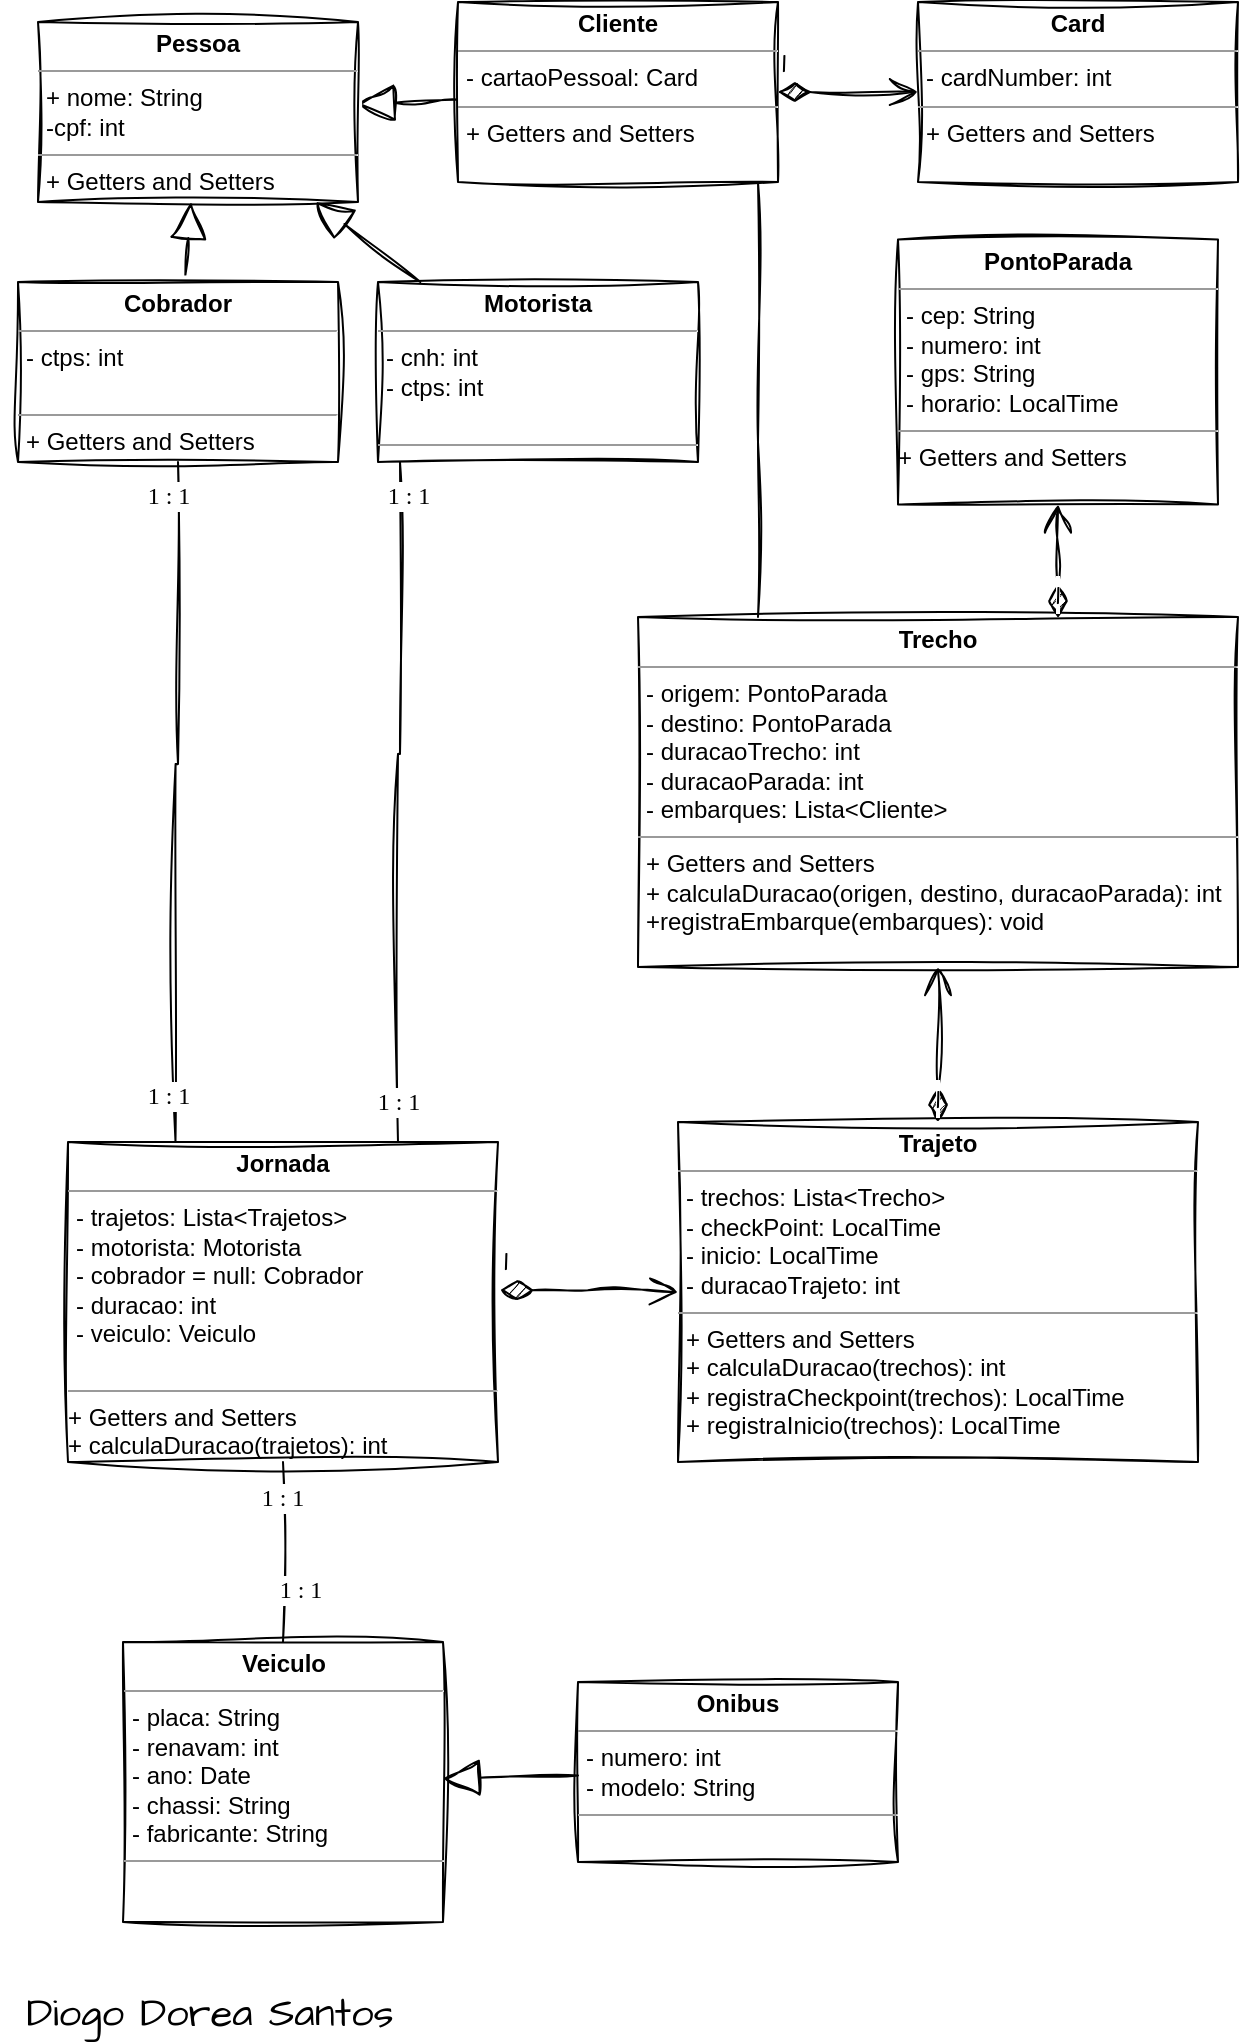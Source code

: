 <mxfile version="22.1.17" type="device">
  <diagram id="C5RBs43oDa-KdzZeNtuy" name="Page-1">
    <mxGraphModel dx="1905" dy="889" grid="1" gridSize="10" guides="1" tooltips="1" connect="1" arrows="1" fold="1" page="1" pageScale="1" pageWidth="827" pageHeight="1169" math="0" shadow="0">
      <root>
        <mxCell id="WIyWlLk6GJQsqaUBKTNV-0" />
        <mxCell id="WIyWlLk6GJQsqaUBKTNV-1" parent="WIyWlLk6GJQsqaUBKTNV-0" />
        <mxCell id="Lx20ibSjkrS44dgdSxu4-35" value="" style="endArrow=block;endSize=16;endFill=0;html=1;rounded=0;sketch=1;hachureGap=4;jiggle=2;curveFitting=1;fontFamily=Architects Daughter;fontSource=https%3A%2F%2Ffonts.googleapis.com%2Fcss%3Ffamily%3DArchitects%2BDaughter;fontSize=16;" parent="WIyWlLk6GJQsqaUBKTNV-1" source="78EbUsVve7RjscqQhvTT-13" target="78EbUsVve7RjscqQhvTT-10" edge="1">
          <mxGeometry width="160" relative="1" as="geometry">
            <mxPoint x="730" y="800" as="sourcePoint" />
            <mxPoint x="890" y="800" as="targetPoint" />
          </mxGeometry>
        </mxCell>
        <mxCell id="Lx20ibSjkrS44dgdSxu4-39" value="" style="endArrow=block;endSize=16;endFill=0;html=1;rounded=0;sketch=1;hachureGap=4;jiggle=2;curveFitting=1;fontFamily=Architects Daughter;fontSource=https%3A%2F%2Ffonts.googleapis.com%2Fcss%3Ffamily%3DArchitects%2BDaughter;fontSize=16;" parent="WIyWlLk6GJQsqaUBKTNV-1" source="78EbUsVve7RjscqQhvTT-14" target="78EbUsVve7RjscqQhvTT-10" edge="1">
          <mxGeometry width="160" relative="1" as="geometry">
            <mxPoint x="220" y="590" as="sourcePoint" />
            <mxPoint x="371" y="548" as="targetPoint" />
          </mxGeometry>
        </mxCell>
        <mxCell id="Lx20ibSjkrS44dgdSxu4-43" value="" style="endArrow=block;endSize=16;endFill=0;html=1;rounded=0;sketch=1;hachureGap=4;jiggle=2;curveFitting=1;fontFamily=Architects Daughter;fontSource=https%3A%2F%2Ffonts.googleapis.com%2Fcss%3Ffamily%3DArchitects%2BDaughter;fontSize=16;" parent="WIyWlLk6GJQsqaUBKTNV-1" source="78EbUsVve7RjscqQhvTT-11" target="78EbUsVve7RjscqQhvTT-10" edge="1">
          <mxGeometry width="160" relative="1" as="geometry">
            <mxPoint x="280" y="630" as="sourcePoint" />
            <mxPoint x="176" y="548" as="targetPoint" />
          </mxGeometry>
        </mxCell>
        <mxCell id="Lx20ibSjkrS44dgdSxu4-51" value="1" style="endArrow=open;html=1;endSize=12;startArrow=diamondThin;startSize=14;startFill=1;edgeStyle=orthogonalEdgeStyle;align=left;verticalAlign=bottom;rounded=0;sketch=1;hachureGap=4;jiggle=2;curveFitting=1;fontFamily=Architects Daughter;fontSource=https%3A%2F%2Ffonts.googleapis.com%2Fcss%3Ffamily%3DArchitects%2BDaughter;fontSize=16;" parent="WIyWlLk6GJQsqaUBKTNV-1" source="78EbUsVve7RjscqQhvTT-11" target="78EbUsVve7RjscqQhvTT-12" edge="1">
          <mxGeometry x="-1" y="3" relative="1" as="geometry">
            <mxPoint x="730" y="570" as="sourcePoint" />
            <mxPoint x="470" y="250" as="targetPoint" />
          </mxGeometry>
        </mxCell>
        <mxCell id="78EbUsVve7RjscqQhvTT-10" value="&lt;p style=&quot;margin:0px;margin-top:4px;text-align:center;&quot;&gt;&lt;b&gt;Pessoa&lt;/b&gt;&lt;/p&gt;&lt;hr size=&quot;1&quot;&gt;&lt;p style=&quot;margin:0px;margin-left:4px;&quot;&gt;+ nome: String&lt;/p&gt;&lt;p style=&quot;margin:0px;margin-left:4px;&quot;&gt;-cpf: int&lt;/p&gt;&lt;hr size=&quot;1&quot;&gt;&lt;p style=&quot;margin:0px;margin-left:4px;&quot;&gt;+ Getters and Setters&lt;br&gt;&lt;/p&gt;" style="verticalAlign=top;align=left;overflow=fill;fontSize=12;fontFamily=Helvetica;html=1;whiteSpace=wrap;sketch=1;hachureGap=4;jiggle=2;curveFitting=1;fontSource=https%3A%2F%2Ffonts.googleapis.com%2Fcss%3Ffamily%3DArchitects%2BDaughter;" vertex="1" parent="WIyWlLk6GJQsqaUBKTNV-1">
          <mxGeometry x="30" y="30" width="160" height="90" as="geometry" />
        </mxCell>
        <mxCell id="78EbUsVve7RjscqQhvTT-11" value="&lt;p style=&quot;margin:0px;margin-top:4px;text-align:center;&quot;&gt;&lt;b&gt;Cliente&lt;/b&gt;&lt;/p&gt;&lt;hr size=&quot;1&quot;&gt;&lt;p style=&quot;margin:0px;margin-left:4px;&quot;&gt;- cartaoPessoal: Card&lt;/p&gt;&lt;hr size=&quot;1&quot;&gt;&lt;p style=&quot;margin:0px;margin-left:4px;&quot;&gt;+ Getters and Setters&lt;/p&gt;" style="verticalAlign=top;align=left;overflow=fill;fontSize=12;fontFamily=Helvetica;html=1;whiteSpace=wrap;sketch=1;hachureGap=4;jiggle=2;curveFitting=1;fontSource=https%3A%2F%2Ffonts.googleapis.com%2Fcss%3Ffamily%3DArchitects%2BDaughter;" vertex="1" parent="WIyWlLk6GJQsqaUBKTNV-1">
          <mxGeometry x="240" y="20" width="160" height="90" as="geometry" />
        </mxCell>
        <mxCell id="78EbUsVve7RjscqQhvTT-12" value="&lt;p style=&quot;margin:0px;margin-top:4px;text-align:center;&quot;&gt;&lt;b&gt;Card&lt;/b&gt;&lt;/p&gt;&lt;hr size=&quot;1&quot;&gt;&lt;p style=&quot;margin:0px;margin-left:4px;&quot;&gt;- cardNumber: int&lt;/p&gt;&lt;hr size=&quot;1&quot;&gt;&lt;p style=&quot;margin:0px;margin-left:4px;&quot;&gt;+ Getters and Setters&lt;br&gt;&lt;/p&gt;" style="verticalAlign=top;align=left;overflow=fill;fontSize=12;fontFamily=Helvetica;html=1;whiteSpace=wrap;sketch=1;hachureGap=4;jiggle=2;curveFitting=1;fontSource=https%3A%2F%2Ffonts.googleapis.com%2Fcss%3Ffamily%3DArchitects%2BDaughter;" vertex="1" parent="WIyWlLk6GJQsqaUBKTNV-1">
          <mxGeometry x="470" y="20" width="160" height="90" as="geometry" />
        </mxCell>
        <mxCell id="78EbUsVve7RjscqQhvTT-13" value="&lt;p style=&quot;margin:0px;margin-top:4px;text-align:center;&quot;&gt;&lt;b&gt;Motorista&lt;/b&gt;&lt;/p&gt;&lt;hr size=&quot;1&quot;&gt;&lt;p style=&quot;margin:0px;margin-left:4px;&quot;&gt;- cnh: int&lt;/p&gt;&lt;p style=&quot;margin:0px;margin-left:4px;&quot;&gt;- ctps: int&lt;/p&gt;&lt;p style=&quot;margin:0px;margin-left:4px;&quot;&gt;&lt;br&gt;&lt;/p&gt;&lt;hr size=&quot;1&quot;&gt;&lt;p style=&quot;margin:0px;margin-left:4px;&quot;&gt;+ Getters and Setters&lt;br&gt;&lt;/p&gt;" style="verticalAlign=top;align=left;overflow=fill;fontSize=12;fontFamily=Helvetica;html=1;whiteSpace=wrap;sketch=1;hachureGap=4;jiggle=2;curveFitting=1;fontSource=https%3A%2F%2Ffonts.googleapis.com%2Fcss%3Ffamily%3DArchitects%2BDaughter;" vertex="1" parent="WIyWlLk6GJQsqaUBKTNV-1">
          <mxGeometry x="200" y="160" width="160" height="90" as="geometry" />
        </mxCell>
        <mxCell id="78EbUsVve7RjscqQhvTT-14" value="&lt;p style=&quot;margin:0px;margin-top:4px;text-align:center;&quot;&gt;&lt;b&gt;Cobrador&lt;/b&gt;&lt;/p&gt;&lt;hr size=&quot;1&quot;&gt;&lt;p style=&quot;margin:0px;margin-left:4px;&quot;&gt;- ctps: int&lt;/p&gt;&lt;p style=&quot;margin:0px;margin-left:4px;&quot;&gt;&lt;br&gt;&lt;/p&gt;&lt;hr size=&quot;1&quot;&gt;&lt;p style=&quot;margin:0px;margin-left:4px;&quot;&gt;+ Getters and Setters&lt;br&gt;&lt;/p&gt;" style="verticalAlign=top;align=left;overflow=fill;fontSize=12;fontFamily=Helvetica;html=1;whiteSpace=wrap;sketch=1;hachureGap=4;jiggle=2;curveFitting=1;fontSource=https%3A%2F%2Ffonts.googleapis.com%2Fcss%3Ffamily%3DArchitects%2BDaughter;" vertex="1" parent="WIyWlLk6GJQsqaUBKTNV-1">
          <mxGeometry x="20" y="160" width="160" height="90" as="geometry" />
        </mxCell>
        <mxCell id="78EbUsVve7RjscqQhvTT-15" value="&lt;p style=&quot;margin:0px;margin-top:4px;text-align:center;&quot;&gt;&lt;b&gt;Veiculo&lt;/b&gt;&lt;/p&gt;&lt;hr size=&quot;1&quot;&gt;&lt;p style=&quot;margin:0px;margin-left:4px;&quot;&gt;- placa: String&lt;/p&gt;&lt;p style=&quot;margin:0px;margin-left:4px;&quot;&gt;- renavam: int&lt;/p&gt;&lt;p style=&quot;margin:0px;margin-left:4px;&quot;&gt;- ano: Date&lt;/p&gt;&lt;p style=&quot;margin:0px;margin-left:4px;&quot;&gt;- chassi: String&lt;/p&gt;&lt;p style=&quot;margin:0px;margin-left:4px;&quot;&gt;- fabricante: String&lt;/p&gt;&lt;hr size=&quot;1&quot;&gt;&lt;p style=&quot;margin:0px;margin-left:4px;&quot;&gt;&lt;br&gt;&lt;/p&gt;" style="verticalAlign=top;align=left;overflow=fill;fontSize=12;fontFamily=Helvetica;html=1;whiteSpace=wrap;sketch=1;hachureGap=4;jiggle=2;curveFitting=1;fontSource=https%3A%2F%2Ffonts.googleapis.com%2Fcss%3Ffamily%3DArchitects%2BDaughter;" vertex="1" parent="WIyWlLk6GJQsqaUBKTNV-1">
          <mxGeometry x="72.5" y="840" width="160" height="140" as="geometry" />
        </mxCell>
        <mxCell id="78EbUsVve7RjscqQhvTT-16" value="&lt;p style=&quot;margin:0px;margin-top:4px;text-align:center;&quot;&gt;&lt;b&gt;Onibus&lt;/b&gt;&lt;/p&gt;&lt;hr size=&quot;1&quot;&gt;&lt;p style=&quot;margin:0px;margin-left:4px;&quot;&gt;- numero: int&lt;/p&gt;&lt;p style=&quot;margin:0px;margin-left:4px;&quot;&gt;- modelo: String&lt;/p&gt;&lt;hr size=&quot;1&quot;&gt;&lt;p style=&quot;margin:0px;margin-left:4px;&quot;&gt;&lt;br&gt;&lt;/p&gt;" style="verticalAlign=top;align=left;overflow=fill;fontSize=12;fontFamily=Helvetica;html=1;whiteSpace=wrap;sketch=1;hachureGap=4;jiggle=2;curveFitting=1;fontSource=https%3A%2F%2Ffonts.googleapis.com%2Fcss%3Ffamily%3DArchitects%2BDaughter;" vertex="1" parent="WIyWlLk6GJQsqaUBKTNV-1">
          <mxGeometry x="300" y="860" width="160" height="90" as="geometry" />
        </mxCell>
        <mxCell id="78EbUsVve7RjscqQhvTT-17" value="" style="endArrow=block;endSize=16;endFill=0;html=1;rounded=0;sketch=1;hachureGap=4;jiggle=2;curveFitting=1;fontFamily=Architects Daughter;fontSource=https%3A%2F%2Ffonts.googleapis.com%2Fcss%3Ffamily%3DArchitects%2BDaughter;fontSize=16;" edge="1" parent="WIyWlLk6GJQsqaUBKTNV-1" source="78EbUsVve7RjscqQhvTT-16" target="78EbUsVve7RjscqQhvTT-15">
          <mxGeometry width="160" relative="1" as="geometry">
            <mxPoint x="231" y="440" as="sourcePoint" />
            <mxPoint x="179" y="400" as="targetPoint" />
          </mxGeometry>
        </mxCell>
        <mxCell id="78EbUsVve7RjscqQhvTT-18" value="&lt;p style=&quot;margin:0px;margin-top:4px;text-align:center;&quot;&gt;&lt;b&gt;PontoParada&lt;/b&gt;&lt;/p&gt;&lt;hr size=&quot;1&quot;&gt;&lt;p style=&quot;margin:0px;margin-left:4px;&quot;&gt;- cep: String&lt;/p&gt;&lt;p style=&quot;margin:0px;margin-left:4px;&quot;&gt;- numero: int&lt;/p&gt;&lt;p style=&quot;margin:0px;margin-left:4px;&quot;&gt;- gps: String&lt;/p&gt;&lt;p style=&quot;margin:0px;margin-left:4px;&quot;&gt;- horario: LocalTime&lt;/p&gt;&lt;hr size=&quot;1&quot;&gt;+ Getters and Setters&lt;p style=&quot;margin:0px;margin-left:4px;&quot;&gt;&lt;br&gt;&lt;/p&gt;" style="verticalAlign=top;align=left;overflow=fill;fontSize=12;fontFamily=Helvetica;html=1;whiteSpace=wrap;sketch=1;hachureGap=4;jiggle=2;curveFitting=1;fontSource=https%3A%2F%2Ffonts.googleapis.com%2Fcss%3Ffamily%3DArchitects%2BDaughter;" vertex="1" parent="WIyWlLk6GJQsqaUBKTNV-1">
          <mxGeometry x="460" y="138.75" width="160" height="132.5" as="geometry" />
        </mxCell>
        <mxCell id="78EbUsVve7RjscqQhvTT-19" value="&lt;p style=&quot;margin:0px;margin-top:4px;text-align:center;&quot;&gt;&lt;b&gt;Trecho&lt;/b&gt;&lt;/p&gt;&lt;hr size=&quot;1&quot;&gt;&lt;p style=&quot;margin:0px;margin-left:4px;&quot;&gt;- origem: PontoParada&lt;/p&gt;&lt;p style=&quot;margin:0px;margin-left:4px;&quot;&gt;- destino: PontoParada&lt;/p&gt;&lt;p style=&quot;margin:0px;margin-left:4px;&quot;&gt;- duracaoTrecho: int&lt;/p&gt;&lt;p style=&quot;margin:0px;margin-left:4px;&quot;&gt;- duracaoParada: int&lt;/p&gt;&lt;p style=&quot;margin:0px;margin-left:4px;&quot;&gt;- embarques: Lista&amp;lt;Cliente&amp;gt;&lt;/p&gt;&lt;hr size=&quot;1&quot;&gt;&lt;p style=&quot;margin:0px;margin-left:4px;&quot;&gt;+ Getters and Setters&lt;br&gt;&lt;/p&gt;&lt;p style=&quot;margin:0px;margin-left:4px;&quot;&gt;+ calculaDuracao(origen, destino, duracaoParada): int&lt;/p&gt;&lt;p style=&quot;margin:0px;margin-left:4px;&quot;&gt;+registraEmbarque(embarques): void&lt;/p&gt;" style="verticalAlign=top;align=left;overflow=fill;fontSize=12;fontFamily=Helvetica;html=1;whiteSpace=wrap;sketch=1;hachureGap=4;jiggle=2;curveFitting=1;fontSource=https%3A%2F%2Ffonts.googleapis.com%2Fcss%3Ffamily%3DArchitects%2BDaughter;" vertex="1" parent="WIyWlLk6GJQsqaUBKTNV-1">
          <mxGeometry x="330" y="327.5" width="300" height="175" as="geometry" />
        </mxCell>
        <mxCell id="78EbUsVve7RjscqQhvTT-22" value="&lt;p style=&quot;margin:0px;margin-top:4px;text-align:center;&quot;&gt;&lt;b&gt;Trajeto&lt;/b&gt;&lt;/p&gt;&lt;hr size=&quot;1&quot;&gt;&lt;p style=&quot;margin:0px;margin-left:4px;&quot;&gt;- trechos: Lista&amp;lt;Trecho&amp;gt;&lt;/p&gt;&lt;p style=&quot;margin:0px;margin-left:4px;&quot;&gt;- checkPoint: LocalTime&lt;/p&gt;&lt;p style=&quot;margin:0px;margin-left:4px;&quot;&gt;- inicio: LocalTime&lt;/p&gt;&lt;p style=&quot;margin:0px;margin-left:4px;&quot;&gt;- duracaoTrajeto: int&lt;/p&gt;&lt;hr size=&quot;1&quot;&gt;&lt;p style=&quot;margin:0px;margin-left:4px;&quot;&gt;+ Getters and Setters&lt;br&gt;&lt;/p&gt;&lt;p style=&quot;margin:0px;margin-left:4px;&quot;&gt;+ calculaDuracao(trechos): int&lt;br&gt;&lt;/p&gt;&lt;p style=&quot;margin:0px;margin-left:4px;&quot;&gt;+ registraCheckpoint(trechos): LocalTime&lt;/p&gt;&lt;p style=&quot;margin:0px;margin-left:4px;&quot;&gt;+ registraInicio(trechos): LocalTime&lt;/p&gt;" style="verticalAlign=top;align=left;overflow=fill;fontSize=12;fontFamily=Helvetica;html=1;whiteSpace=wrap;sketch=1;hachureGap=4;jiggle=2;curveFitting=1;fontSource=https%3A%2F%2Ffonts.googleapis.com%2Fcss%3Ffamily%3DArchitects%2BDaughter;" vertex="1" parent="WIyWlLk6GJQsqaUBKTNV-1">
          <mxGeometry x="350" y="580" width="260" height="170" as="geometry" />
        </mxCell>
        <mxCell id="78EbUsVve7RjscqQhvTT-27" value="" style="endArrow=none;html=1;edgeStyle=orthogonalEdgeStyle;rounded=0;sketch=1;hachureGap=4;jiggle=2;curveFitting=1;fontFamily=Architects Daughter;fontSource=https%3A%2F%2Ffonts.googleapis.com%2Fcss%3Ffamily%3DArchitects%2BDaughter;fontSize=16;" edge="1" parent="WIyWlLk6GJQsqaUBKTNV-1" source="78EbUsVve7RjscqQhvTT-11" target="78EbUsVve7RjscqQhvTT-19">
          <mxGeometry relative="1" as="geometry">
            <mxPoint x="390" y="150" as="sourcePoint" />
            <mxPoint x="780" y="220" as="targetPoint" />
            <Array as="points">
              <mxPoint x="390" y="240" />
              <mxPoint x="390" y="240" />
            </Array>
          </mxGeometry>
        </mxCell>
        <mxCell id="78EbUsVve7RjscqQhvTT-30" value="Diogo Dorea Santos" style="text;html=1;strokeColor=none;fillColor=none;align=center;verticalAlign=middle;whiteSpace=wrap;rounded=0;fontSize=20;fontFamily=Architects Daughter;" vertex="1" parent="WIyWlLk6GJQsqaUBKTNV-1">
          <mxGeometry x="11" y="1010" width="210" height="30" as="geometry" />
        </mxCell>
        <mxCell id="78EbUsVve7RjscqQhvTT-31" value="&lt;p style=&quot;margin:0px;margin-top:4px;text-align:center;&quot;&gt;&lt;b&gt;Jornada&lt;/b&gt;&lt;/p&gt;&lt;hr size=&quot;1&quot;&gt;&lt;p style=&quot;margin:0px;margin-left:4px;&quot;&gt;- trajetos: Lista&amp;lt;Trajetos&amp;gt;&lt;/p&gt;&lt;p style=&quot;margin:0px;margin-left:4px;&quot;&gt;- motorista: Motorista&lt;/p&gt;&lt;p style=&quot;margin:0px;margin-left:4px;&quot;&gt;- cobrador = null: Cobrador&lt;/p&gt;&lt;p style=&quot;margin:0px;margin-left:4px;&quot;&gt;- duracao: int&lt;/p&gt;&lt;p style=&quot;margin:0px;margin-left:4px;&quot;&gt;- veiculo: Veiculo&lt;/p&gt;&lt;p style=&quot;margin:0px;margin-left:4px;&quot;&gt;&lt;br&gt;&lt;/p&gt;&lt;hr size=&quot;1&quot;&gt;+ Getters and Setters&lt;br&gt;+ calculaDuracao(trajetos): int&lt;br&gt;&lt;p style=&quot;margin:0px;margin-left:4px;&quot;&gt;&lt;br&gt;&lt;/p&gt;" style="verticalAlign=top;align=left;overflow=fill;fontSize=12;fontFamily=Helvetica;html=1;whiteSpace=wrap;sketch=1;hachureGap=4;jiggle=2;curveFitting=1;fontSource=https%3A%2F%2Ffonts.googleapis.com%2Fcss%3Ffamily%3DArchitects%2BDaughter;" vertex="1" parent="WIyWlLk6GJQsqaUBKTNV-1">
          <mxGeometry x="45" y="590" width="215" height="160" as="geometry" />
        </mxCell>
        <mxCell id="78EbUsVve7RjscqQhvTT-33" value="" style="endArrow=none;html=1;edgeStyle=orthogonalEdgeStyle;rounded=0;sketch=1;hachureGap=4;jiggle=2;curveFitting=1;fontFamily=Architects Daughter;fontSource=https%3A%2F%2Ffonts.googleapis.com%2Fcss%3Ffamily%3DArchitects%2BDaughter;fontSize=16;exitX=0.5;exitY=1;exitDx=0;exitDy=0;entryX=0.25;entryY=0;entryDx=0;entryDy=0;" edge="1" parent="WIyWlLk6GJQsqaUBKTNV-1" source="78EbUsVve7RjscqQhvTT-14" target="78EbUsVve7RjscqQhvTT-31">
          <mxGeometry relative="1" as="geometry">
            <mxPoint x="99.5" y="271.25" as="sourcePoint" />
            <mxPoint x="99.5" y="489.25" as="targetPoint" />
            <Array as="points">
              <mxPoint x="100" y="401" />
              <mxPoint x="99" y="401" />
            </Array>
          </mxGeometry>
        </mxCell>
        <mxCell id="78EbUsVve7RjscqQhvTT-34" value="" style="endArrow=none;html=1;edgeStyle=orthogonalEdgeStyle;rounded=0;sketch=1;hachureGap=4;jiggle=2;curveFitting=1;fontFamily=Architects Daughter;fontSource=https%3A%2F%2Ffonts.googleapis.com%2Fcss%3Ffamily%3DArchitects%2BDaughter;fontSize=16;" edge="1" parent="WIyWlLk6GJQsqaUBKTNV-1" source="78EbUsVve7RjscqQhvTT-13" target="78EbUsVve7RjscqQhvTT-31">
          <mxGeometry relative="1" as="geometry">
            <mxPoint x="211" y="245" as="sourcePoint" />
            <mxPoint x="210" y="585" as="targetPoint" />
            <Array as="points">
              <mxPoint x="211" y="396" />
              <mxPoint x="210" y="396" />
            </Array>
          </mxGeometry>
        </mxCell>
        <mxCell id="78EbUsVve7RjscqQhvTT-43" value="1 : 1" style="edgeLabel;html=1;align=center;verticalAlign=middle;resizable=0;points=[];fontSize=12;fontFamily=Ubuntu;" vertex="1" connectable="0" parent="78EbUsVve7RjscqQhvTT-34">
          <mxGeometry x="0.912" relative="1" as="geometry">
            <mxPoint y="-5" as="offset" />
          </mxGeometry>
        </mxCell>
        <mxCell id="78EbUsVve7RjscqQhvTT-37" value="1" style="endArrow=open;html=1;endSize=12;startArrow=diamondThin;startSize=14;startFill=1;edgeStyle=orthogonalEdgeStyle;align=left;verticalAlign=bottom;rounded=0;sketch=1;hachureGap=4;jiggle=2;curveFitting=1;fontFamily=Architects Daughter;fontSource=https%3A%2F%2Ffonts.googleapis.com%2Fcss%3Ffamily%3DArchitects%2BDaughter;fontSize=16;exitX=1.005;exitY=0.463;exitDx=0;exitDy=0;exitPerimeter=0;entryX=0;entryY=0.5;entryDx=0;entryDy=0;" edge="1" parent="WIyWlLk6GJQsqaUBKTNV-1" source="78EbUsVve7RjscqQhvTT-31" target="78EbUsVve7RjscqQhvTT-22">
          <mxGeometry x="-1" y="3" relative="1" as="geometry">
            <mxPoint x="620" y="450" as="sourcePoint" />
            <mxPoint x="780" y="450" as="targetPoint" />
          </mxGeometry>
        </mxCell>
        <mxCell id="78EbUsVve7RjscqQhvTT-39" value="1" style="endArrow=open;html=1;endSize=12;startArrow=diamondThin;startSize=14;startFill=1;edgeStyle=orthogonalEdgeStyle;align=left;verticalAlign=bottom;rounded=0;sketch=1;hachureGap=4;jiggle=2;curveFitting=1;fontFamily=Architects Daughter;fontSource=https%3A%2F%2Ffonts.googleapis.com%2Fcss%3Ffamily%3DArchitects%2BDaughter;fontSize=16;exitX=0.5;exitY=0;exitDx=0;exitDy=0;entryX=0.5;entryY=1;entryDx=0;entryDy=0;" edge="1" parent="WIyWlLk6GJQsqaUBKTNV-1" source="78EbUsVve7RjscqQhvTT-22" target="78EbUsVve7RjscqQhvTT-19">
          <mxGeometry x="-1" y="3" relative="1" as="geometry">
            <mxPoint x="620" y="450" as="sourcePoint" />
            <mxPoint x="780" y="450" as="targetPoint" />
          </mxGeometry>
        </mxCell>
        <mxCell id="78EbUsVve7RjscqQhvTT-40" value="1" style="endArrow=open;html=1;endSize=12;startArrow=diamondThin;startSize=14;startFill=1;edgeStyle=orthogonalEdgeStyle;align=left;verticalAlign=bottom;rounded=0;sketch=1;hachureGap=4;jiggle=2;curveFitting=1;fontFamily=Architects Daughter;fontSource=https%3A%2F%2Ffonts.googleapis.com%2Fcss%3Ffamily%3DArchitects%2BDaughter;fontSize=16;exitX=0.7;exitY=0.003;exitDx=0;exitDy=0;exitPerimeter=0;" edge="1" parent="WIyWlLk6GJQsqaUBKTNV-1" source="78EbUsVve7RjscqQhvTT-19" target="78EbUsVve7RjscqQhvTT-18">
          <mxGeometry x="-1" y="3" relative="1" as="geometry">
            <mxPoint x="620" y="340" as="sourcePoint" />
            <mxPoint x="780" y="340" as="targetPoint" />
          </mxGeometry>
        </mxCell>
        <mxCell id="78EbUsVve7RjscqQhvTT-41" value="" style="endArrow=none;html=1;edgeStyle=orthogonalEdgeStyle;rounded=0;sketch=1;hachureGap=4;jiggle=2;curveFitting=1;fontFamily=Architects Daughter;fontSource=https%3A%2F%2Ffonts.googleapis.com%2Fcss%3Ffamily%3DArchitects%2BDaughter;fontSize=16;" edge="1" parent="WIyWlLk6GJQsqaUBKTNV-1" source="78EbUsVve7RjscqQhvTT-31" target="78EbUsVve7RjscqQhvTT-15">
          <mxGeometry relative="1" as="geometry">
            <mxPoint x="110.5" y="780" as="sourcePoint" />
            <mxPoint x="109.5" y="1120" as="targetPoint" />
            <Array as="points" />
          </mxGeometry>
        </mxCell>
        <mxCell id="78EbUsVve7RjscqQhvTT-44" value="1 : 1" style="edgeLabel;html=1;align=center;verticalAlign=middle;resizable=0;points=[];fontSize=12;fontFamily=Ubuntu;" vertex="1" connectable="0" parent="WIyWlLk6GJQsqaUBKTNV-1">
          <mxGeometry x="230.004" y="580.001" as="geometry">
            <mxPoint x="-15" y="-313" as="offset" />
          </mxGeometry>
        </mxCell>
        <mxCell id="78EbUsVve7RjscqQhvTT-45" value="1 : 1" style="edgeLabel;html=1;align=center;verticalAlign=middle;resizable=0;points=[];fontSize=12;fontFamily=Ubuntu;" vertex="1" connectable="0" parent="WIyWlLk6GJQsqaUBKTNV-1">
          <mxGeometry x="110.004" y="580.001" as="geometry">
            <mxPoint x="-15" y="-313" as="offset" />
          </mxGeometry>
        </mxCell>
        <mxCell id="78EbUsVve7RjscqQhvTT-46" value="1 : 1" style="edgeLabel;html=1;align=center;verticalAlign=middle;resizable=0;points=[];fontSize=12;fontFamily=Ubuntu;" vertex="1" connectable="0" parent="WIyWlLk6GJQsqaUBKTNV-1">
          <mxGeometry x="110.004" y="880.001" as="geometry">
            <mxPoint x="-15" y="-313" as="offset" />
          </mxGeometry>
        </mxCell>
        <mxCell id="78EbUsVve7RjscqQhvTT-47" value="1 : 1" style="edgeLabel;html=1;align=center;verticalAlign=middle;resizable=0;points=[];fontSize=12;fontFamily=Ubuntu;" vertex="1" connectable="0" parent="WIyWlLk6GJQsqaUBKTNV-1">
          <mxGeometry x="230" y="584.996" as="geometry">
            <mxPoint x="-69" y="229" as="offset" />
          </mxGeometry>
        </mxCell>
        <mxCell id="78EbUsVve7RjscqQhvTT-48" value="1 : 1" style="edgeLabel;html=1;align=center;verticalAlign=middle;resizable=0;points=[];fontSize=12;fontFamily=Ubuntu;" vertex="1" connectable="0" parent="WIyWlLk6GJQsqaUBKTNV-1">
          <mxGeometry x="221" y="599.996" as="geometry">
            <mxPoint x="-69" y="168" as="offset" />
          </mxGeometry>
        </mxCell>
      </root>
    </mxGraphModel>
  </diagram>
</mxfile>
